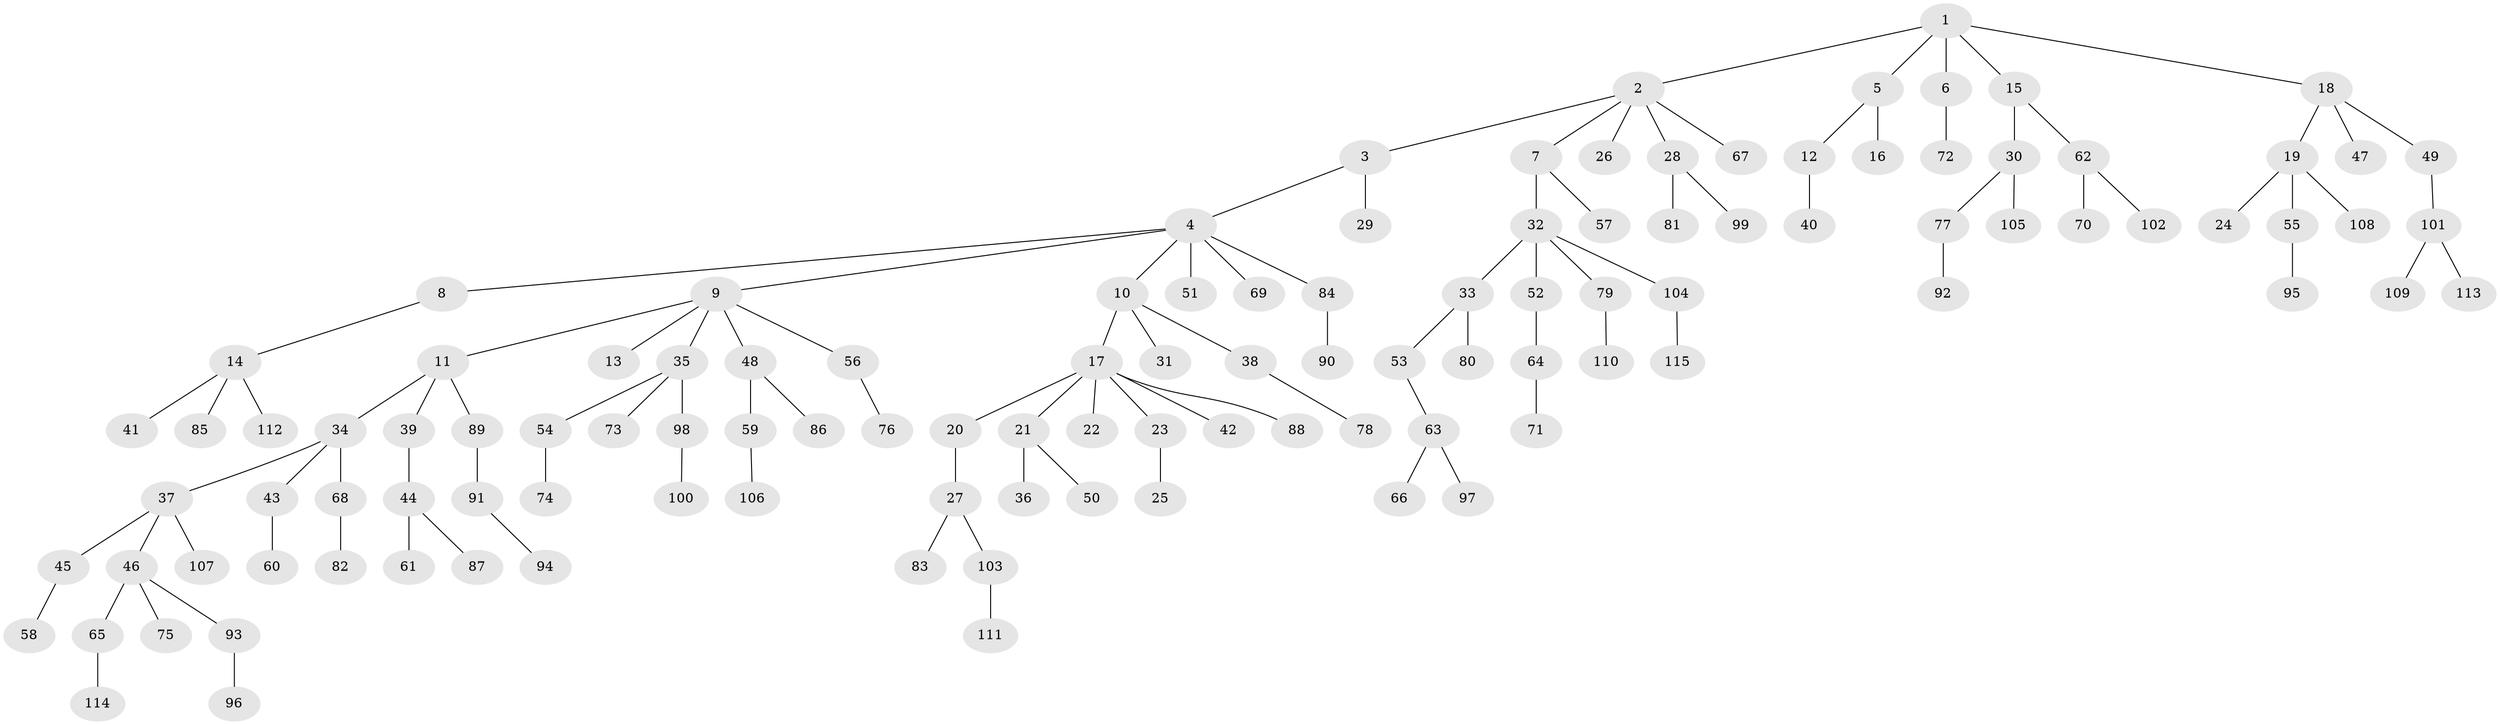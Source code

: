 // coarse degree distribution, {5: 0.0375, 7: 0.025, 3: 0.0875, 2: 0.15, 4: 0.075, 1: 0.6, 6: 0.025}
// Generated by graph-tools (version 1.1) at 2025/52/02/27/25 19:52:10]
// undirected, 115 vertices, 114 edges
graph export_dot {
graph [start="1"]
  node [color=gray90,style=filled];
  1;
  2;
  3;
  4;
  5;
  6;
  7;
  8;
  9;
  10;
  11;
  12;
  13;
  14;
  15;
  16;
  17;
  18;
  19;
  20;
  21;
  22;
  23;
  24;
  25;
  26;
  27;
  28;
  29;
  30;
  31;
  32;
  33;
  34;
  35;
  36;
  37;
  38;
  39;
  40;
  41;
  42;
  43;
  44;
  45;
  46;
  47;
  48;
  49;
  50;
  51;
  52;
  53;
  54;
  55;
  56;
  57;
  58;
  59;
  60;
  61;
  62;
  63;
  64;
  65;
  66;
  67;
  68;
  69;
  70;
  71;
  72;
  73;
  74;
  75;
  76;
  77;
  78;
  79;
  80;
  81;
  82;
  83;
  84;
  85;
  86;
  87;
  88;
  89;
  90;
  91;
  92;
  93;
  94;
  95;
  96;
  97;
  98;
  99;
  100;
  101;
  102;
  103;
  104;
  105;
  106;
  107;
  108;
  109;
  110;
  111;
  112;
  113;
  114;
  115;
  1 -- 2;
  1 -- 5;
  1 -- 6;
  1 -- 15;
  1 -- 18;
  2 -- 3;
  2 -- 7;
  2 -- 26;
  2 -- 28;
  2 -- 67;
  3 -- 4;
  3 -- 29;
  4 -- 8;
  4 -- 9;
  4 -- 10;
  4 -- 51;
  4 -- 69;
  4 -- 84;
  5 -- 12;
  5 -- 16;
  6 -- 72;
  7 -- 32;
  7 -- 57;
  8 -- 14;
  9 -- 11;
  9 -- 13;
  9 -- 35;
  9 -- 48;
  9 -- 56;
  10 -- 17;
  10 -- 31;
  10 -- 38;
  11 -- 34;
  11 -- 39;
  11 -- 89;
  12 -- 40;
  14 -- 41;
  14 -- 85;
  14 -- 112;
  15 -- 30;
  15 -- 62;
  17 -- 20;
  17 -- 21;
  17 -- 22;
  17 -- 23;
  17 -- 42;
  17 -- 88;
  18 -- 19;
  18 -- 47;
  18 -- 49;
  19 -- 24;
  19 -- 55;
  19 -- 108;
  20 -- 27;
  21 -- 36;
  21 -- 50;
  23 -- 25;
  27 -- 83;
  27 -- 103;
  28 -- 81;
  28 -- 99;
  30 -- 77;
  30 -- 105;
  32 -- 33;
  32 -- 52;
  32 -- 79;
  32 -- 104;
  33 -- 53;
  33 -- 80;
  34 -- 37;
  34 -- 43;
  34 -- 68;
  35 -- 54;
  35 -- 73;
  35 -- 98;
  37 -- 45;
  37 -- 46;
  37 -- 107;
  38 -- 78;
  39 -- 44;
  43 -- 60;
  44 -- 61;
  44 -- 87;
  45 -- 58;
  46 -- 65;
  46 -- 75;
  46 -- 93;
  48 -- 59;
  48 -- 86;
  49 -- 101;
  52 -- 64;
  53 -- 63;
  54 -- 74;
  55 -- 95;
  56 -- 76;
  59 -- 106;
  62 -- 70;
  62 -- 102;
  63 -- 66;
  63 -- 97;
  64 -- 71;
  65 -- 114;
  68 -- 82;
  77 -- 92;
  79 -- 110;
  84 -- 90;
  89 -- 91;
  91 -- 94;
  93 -- 96;
  98 -- 100;
  101 -- 109;
  101 -- 113;
  103 -- 111;
  104 -- 115;
}
